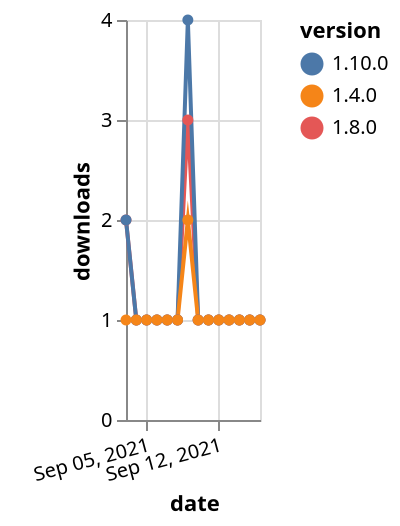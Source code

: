 {"$schema": "https://vega.github.io/schema/vega-lite/v5.json", "description": "A simple bar chart with embedded data.", "data": {"values": [{"date": "2021-09-03", "total": 207, "delta": 2, "version": "1.8.0"}, {"date": "2021-09-04", "total": 208, "delta": 1, "version": "1.8.0"}, {"date": "2021-09-05", "total": 209, "delta": 1, "version": "1.8.0"}, {"date": "2021-09-06", "total": 210, "delta": 1, "version": "1.8.0"}, {"date": "2021-09-07", "total": 211, "delta": 1, "version": "1.8.0"}, {"date": "2021-09-08", "total": 212, "delta": 1, "version": "1.8.0"}, {"date": "2021-09-09", "total": 215, "delta": 3, "version": "1.8.0"}, {"date": "2021-09-10", "total": 216, "delta": 1, "version": "1.8.0"}, {"date": "2021-09-11", "total": 217, "delta": 1, "version": "1.8.0"}, {"date": "2021-09-12", "total": 218, "delta": 1, "version": "1.8.0"}, {"date": "2021-09-13", "total": 219, "delta": 1, "version": "1.8.0"}, {"date": "2021-09-14", "total": 220, "delta": 1, "version": "1.8.0"}, {"date": "2021-09-15", "total": 221, "delta": 1, "version": "1.8.0"}, {"date": "2021-09-16", "total": 222, "delta": 1, "version": "1.8.0"}, {"date": "2021-09-03", "total": 121, "delta": 2, "version": "1.10.0"}, {"date": "2021-09-04", "total": 122, "delta": 1, "version": "1.10.0"}, {"date": "2021-09-05", "total": 123, "delta": 1, "version": "1.10.0"}, {"date": "2021-09-06", "total": 124, "delta": 1, "version": "1.10.0"}, {"date": "2021-09-07", "total": 125, "delta": 1, "version": "1.10.0"}, {"date": "2021-09-08", "total": 126, "delta": 1, "version": "1.10.0"}, {"date": "2021-09-09", "total": 130, "delta": 4, "version": "1.10.0"}, {"date": "2021-09-10", "total": 131, "delta": 1, "version": "1.10.0"}, {"date": "2021-09-11", "total": 132, "delta": 1, "version": "1.10.0"}, {"date": "2021-09-12", "total": 133, "delta": 1, "version": "1.10.0"}, {"date": "2021-09-13", "total": 134, "delta": 1, "version": "1.10.0"}, {"date": "2021-09-14", "total": 135, "delta": 1, "version": "1.10.0"}, {"date": "2021-09-15", "total": 136, "delta": 1, "version": "1.10.0"}, {"date": "2021-09-16", "total": 137, "delta": 1, "version": "1.10.0"}, {"date": "2021-09-03", "total": 192, "delta": 1, "version": "1.4.0"}, {"date": "2021-09-04", "total": 193, "delta": 1, "version": "1.4.0"}, {"date": "2021-09-05", "total": 194, "delta": 1, "version": "1.4.0"}, {"date": "2021-09-06", "total": 195, "delta": 1, "version": "1.4.0"}, {"date": "2021-09-07", "total": 196, "delta": 1, "version": "1.4.0"}, {"date": "2021-09-08", "total": 197, "delta": 1, "version": "1.4.0"}, {"date": "2021-09-09", "total": 199, "delta": 2, "version": "1.4.0"}, {"date": "2021-09-10", "total": 200, "delta": 1, "version": "1.4.0"}, {"date": "2021-09-11", "total": 201, "delta": 1, "version": "1.4.0"}, {"date": "2021-09-12", "total": 202, "delta": 1, "version": "1.4.0"}, {"date": "2021-09-13", "total": 203, "delta": 1, "version": "1.4.0"}, {"date": "2021-09-14", "total": 204, "delta": 1, "version": "1.4.0"}, {"date": "2021-09-15", "total": 205, "delta": 1, "version": "1.4.0"}, {"date": "2021-09-16", "total": 206, "delta": 1, "version": "1.4.0"}]}, "width": "container", "mark": {"type": "line", "point": {"filled": true}}, "encoding": {"x": {"field": "date", "type": "temporal", "timeUnit": "yearmonthdate", "title": "date", "axis": {"labelAngle": -15}}, "y": {"field": "delta", "type": "quantitative", "title": "downloads"}, "color": {"field": "version", "type": "nominal"}, "tooltip": {"field": "delta"}}}